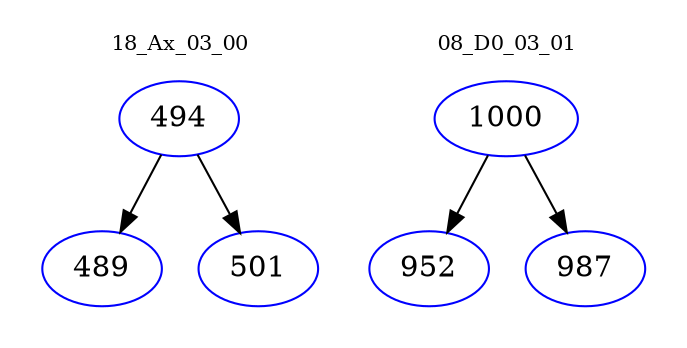 digraph{
subgraph cluster_0 {
color = white
label = "18_Ax_03_00";
fontsize=10;
T0_494 [label="494", color="blue"]
T0_494 -> T0_489 [color="black"]
T0_489 [label="489", color="blue"]
T0_494 -> T0_501 [color="black"]
T0_501 [label="501", color="blue"]
}
subgraph cluster_1 {
color = white
label = "08_D0_03_01";
fontsize=10;
T1_1000 [label="1000", color="blue"]
T1_1000 -> T1_952 [color="black"]
T1_952 [label="952", color="blue"]
T1_1000 -> T1_987 [color="black"]
T1_987 [label="987", color="blue"]
}
}
